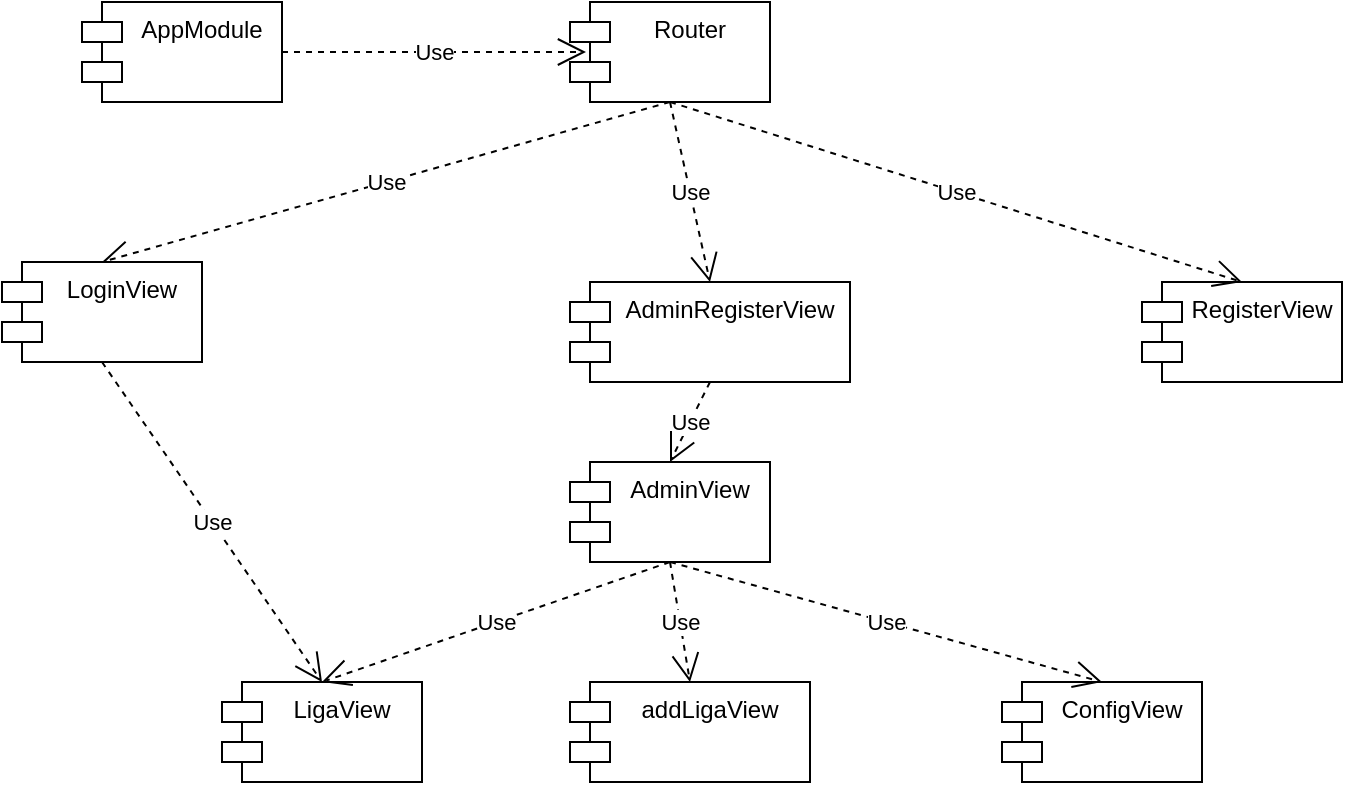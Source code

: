<mxfile version="20.5.3" type="device"><diagram id="qIBranaUv3dAvEmnWZt9" name="Seite-1"><mxGraphModel dx="1110" dy="594" grid="1" gridSize="10" guides="1" tooltips="1" connect="1" arrows="1" fold="1" page="1" pageScale="1" pageWidth="827" pageHeight="1169" math="0" shadow="0"><root><mxCell id="0"/><mxCell id="1" parent="0"/><mxCell id="C_FeKrUu-wyjPFQblBbG-1" value="Router" style="shape=module;align=left;spacingLeft=20;align=center;verticalAlign=top;" parent="1" vertex="1"><mxGeometry x="344" y="10" width="100" height="50" as="geometry"/></mxCell><mxCell id="C_FeKrUu-wyjPFQblBbG-3" value="RegisterView" style="shape=module;align=left;spacingLeft=20;align=center;verticalAlign=top;" parent="1" vertex="1"><mxGeometry x="630" y="150" width="100" height="50" as="geometry"/></mxCell><mxCell id="C_FeKrUu-wyjPFQblBbG-4" value="LigaView" style="shape=module;align=left;spacingLeft=20;align=center;verticalAlign=top;direction=east;" parent="1" vertex="1"><mxGeometry x="170" y="350" width="100" height="50" as="geometry"/></mxCell><mxCell id="C_FeKrUu-wyjPFQblBbG-5" value="AdminView" style="shape=module;align=left;spacingLeft=20;align=center;verticalAlign=top;" parent="1" vertex="1"><mxGeometry x="344" y="240" width="100" height="50" as="geometry"/></mxCell><mxCell id="C_FeKrUu-wyjPFQblBbG-6" value="ConfigView" style="shape=module;align=left;spacingLeft=20;align=center;verticalAlign=top;" parent="1" vertex="1"><mxGeometry x="560" y="350" width="100" height="50" as="geometry"/></mxCell><mxCell id="C_FeKrUu-wyjPFQblBbG-8" value="Use" style="endArrow=open;endSize=12;dashed=1;html=1;rounded=0;exitX=0.5;exitY=1;exitDx=0;exitDy=0;entryX=0.5;entryY=0;entryDx=0;entryDy=0;" parent="1" source="C_FeKrUu-wyjPFQblBbG-1" target="C_FeKrUu-wyjPFQblBbG-2" edge="1"><mxGeometry width="160" relative="1" as="geometry"><mxPoint x="190" y="140" as="sourcePoint"/><mxPoint x="350" y="140" as="targetPoint"/></mxGeometry></mxCell><mxCell id="C_FeKrUu-wyjPFQblBbG-9" value="Use" style="endArrow=open;endSize=12;dashed=1;html=1;rounded=0;entryX=0.5;entryY=0;entryDx=0;entryDy=0;exitX=0.5;exitY=1;exitDx=0;exitDy=0;" parent="1" source="C_FeKrUu-wyjPFQblBbG-1" target="C_FeKrUu-wyjPFQblBbG-3" edge="1"><mxGeometry width="160" relative="1" as="geometry"><mxPoint x="360" y="100" as="sourcePoint"/><mxPoint x="340" y="270" as="targetPoint"/></mxGeometry></mxCell><mxCell id="C_FeKrUu-wyjPFQblBbG-10" value="Use" style="endArrow=open;endSize=12;dashed=1;html=1;rounded=0;exitX=0.5;exitY=1;exitDx=0;exitDy=0;entryX=0.5;entryY=0;entryDx=0;entryDy=0;startArrow=none;" parent="1" source="C_FeKrUu-wyjPFQblBbG-2" target="C_FeKrUu-wyjPFQblBbG-4" edge="1"><mxGeometry width="160" relative="1" as="geometry"><mxPoint x="120" y="320" as="sourcePoint"/><mxPoint x="280" y="320" as="targetPoint"/></mxGeometry></mxCell><mxCell id="C_FeKrUu-wyjPFQblBbG-11" value="Use" style="endArrow=open;endSize=12;dashed=1;html=1;rounded=0;exitX=0.5;exitY=1;exitDx=0;exitDy=0;entryX=0.5;entryY=0;entryDx=0;entryDy=0;" parent="1" source="T-h0vOHhn7UpbMPxZegl-2" target="C_FeKrUu-wyjPFQblBbG-5" edge="1"><mxGeometry width="160" relative="1" as="geometry"><mxPoint x="210" y="350" as="sourcePoint"/><mxPoint x="370" y="350" as="targetPoint"/></mxGeometry></mxCell><mxCell id="C_FeKrUu-wyjPFQblBbG-12" value="Use" style="endArrow=open;endSize=12;dashed=1;html=1;rounded=0;exitX=0.5;exitY=1;exitDx=0;exitDy=0;entryX=0.5;entryY=0;entryDx=0;entryDy=0;" parent="1" source="C_FeKrUu-wyjPFQblBbG-5" target="C_FeKrUu-wyjPFQblBbG-6" edge="1"><mxGeometry width="160" relative="1" as="geometry"><mxPoint x="110" y="350" as="sourcePoint"/><mxPoint x="270" y="350" as="targetPoint"/></mxGeometry></mxCell><mxCell id="C_FeKrUu-wyjPFQblBbG-13" value="AppModule&#10;" style="shape=module;align=left;spacingLeft=20;align=center;verticalAlign=top;" parent="1" vertex="1"><mxGeometry x="100" y="10" width="100" height="50" as="geometry"/></mxCell><mxCell id="C_FeKrUu-wyjPFQblBbG-14" value="Use" style="endArrow=open;endSize=12;dashed=1;html=1;rounded=0;exitX=1;exitY=0.5;exitDx=0;exitDy=0;entryX=0.08;entryY=0.5;entryDx=0;entryDy=0;entryPerimeter=0;" parent="1" source="C_FeKrUu-wyjPFQblBbG-13" target="C_FeKrUu-wyjPFQblBbG-1" edge="1"><mxGeometry width="160" relative="1" as="geometry"><mxPoint x="80" y="420" as="sourcePoint"/><mxPoint x="240" y="420" as="targetPoint"/></mxGeometry></mxCell><mxCell id="T-h0vOHhn7UpbMPxZegl-2" value="AdminRegisterView" style="shape=module;align=left;spacingLeft=20;align=center;verticalAlign=top;" vertex="1" parent="1"><mxGeometry x="344" y="150" width="140" height="50" as="geometry"/></mxCell><mxCell id="T-h0vOHhn7UpbMPxZegl-3" value="Use" style="endArrow=open;endSize=12;dashed=1;html=1;rounded=0;entryX=0.5;entryY=0;entryDx=0;entryDy=0;exitX=0.5;exitY=1;exitDx=0;exitDy=0;" edge="1" parent="1" source="C_FeKrUu-wyjPFQblBbG-1" target="T-h0vOHhn7UpbMPxZegl-2"><mxGeometry width="160" relative="1" as="geometry"><mxPoint x="240" y="210" as="sourcePoint"/><mxPoint x="329" y="429" as="targetPoint"/></mxGeometry></mxCell><mxCell id="T-h0vOHhn7UpbMPxZegl-4" value="addLigaView" style="shape=module;align=left;spacingLeft=20;align=center;verticalAlign=top;" vertex="1" parent="1"><mxGeometry x="344" y="350" width="120" height="50" as="geometry"/></mxCell><mxCell id="T-h0vOHhn7UpbMPxZegl-5" value="Use" style="endArrow=open;endSize=12;dashed=1;html=1;rounded=0;exitX=0.5;exitY=1;exitDx=0;exitDy=0;entryX=0.5;entryY=0;entryDx=0;entryDy=0;" edge="1" parent="1" source="C_FeKrUu-wyjPFQblBbG-5" target="T-h0vOHhn7UpbMPxZegl-4"><mxGeometry width="160" relative="1" as="geometry"><mxPoint x="200" y="235" as="sourcePoint"/><mxPoint x="327.5" y="509" as="targetPoint"/></mxGeometry></mxCell><mxCell id="C_FeKrUu-wyjPFQblBbG-2" value="LoginView" style="shape=module;align=left;spacingLeft=20;align=center;verticalAlign=top;" parent="1" vertex="1"><mxGeometry x="60" y="140" width="100" height="50" as="geometry"/></mxCell><mxCell id="T-h0vOHhn7UpbMPxZegl-7" value="Use" style="endArrow=open;endSize=12;dashed=1;html=1;rounded=0;exitX=0.5;exitY=1;exitDx=0;exitDy=0;entryX=0.5;entryY=0;entryDx=0;entryDy=0;" edge="1" parent="1" source="C_FeKrUu-wyjPFQblBbG-5" target="C_FeKrUu-wyjPFQblBbG-4"><mxGeometry width="160" relative="1" as="geometry"><mxPoint x="400" y="70" as="sourcePoint"/><mxPoint x="280" y="270" as="targetPoint"/></mxGeometry></mxCell></root></mxGraphModel></diagram></mxfile>